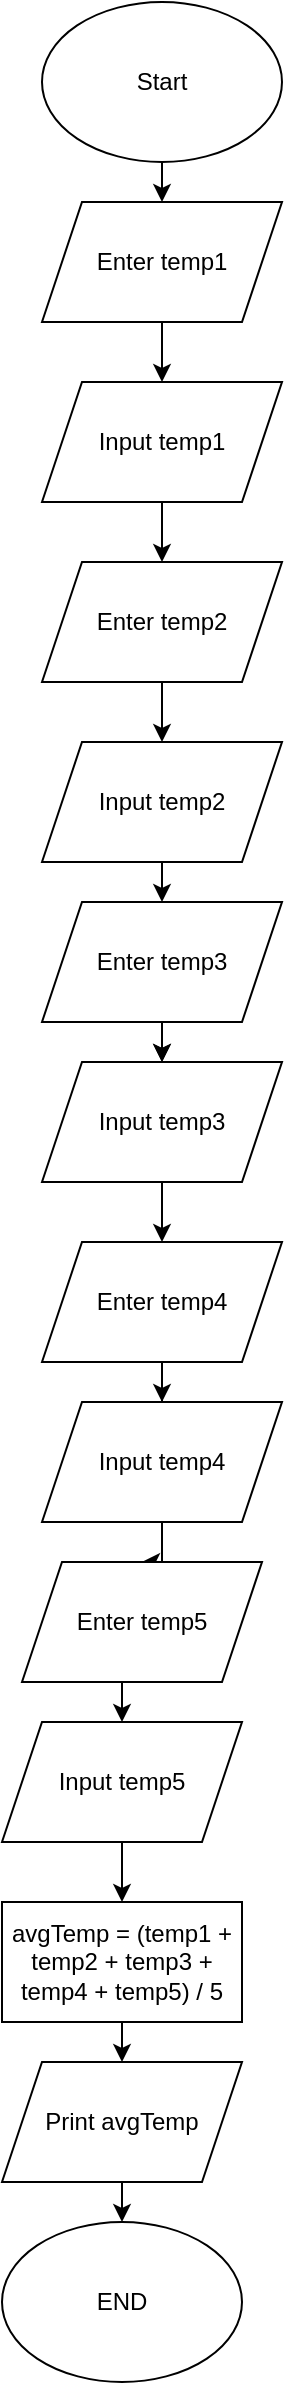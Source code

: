 <mxfile version="24.7.17">
  <diagram name="Page-1" id="AnE8G8eUU-XdKenfzzXU">
    <mxGraphModel dx="1050" dy="621" grid="1" gridSize="10" guides="1" tooltips="1" connect="1" arrows="1" fold="1" page="1" pageScale="1" pageWidth="850" pageHeight="1100" math="0" shadow="0">
      <root>
        <mxCell id="0" />
        <mxCell id="1" parent="0" />
        <mxCell id="1ZUeBbmwGA0a7XSacBO6-16" style="edgeStyle=orthogonalEdgeStyle;rounded=0;orthogonalLoop=1;jettySize=auto;html=1;exitX=0.5;exitY=1;exitDx=0;exitDy=0;entryX=0.5;entryY=0;entryDx=0;entryDy=0;" edge="1" parent="1" source="1ZUeBbmwGA0a7XSacBO6-1" target="1ZUeBbmwGA0a7XSacBO6-2">
          <mxGeometry relative="1" as="geometry" />
        </mxCell>
        <mxCell id="1ZUeBbmwGA0a7XSacBO6-1" value="Start" style="ellipse;whiteSpace=wrap;html=1;" vertex="1" parent="1">
          <mxGeometry x="340" y="10" width="120" height="80" as="geometry" />
        </mxCell>
        <mxCell id="1ZUeBbmwGA0a7XSacBO6-17" style="edgeStyle=orthogonalEdgeStyle;rounded=0;orthogonalLoop=1;jettySize=auto;html=1;exitX=0.5;exitY=1;exitDx=0;exitDy=0;entryX=0.5;entryY=0;entryDx=0;entryDy=0;" edge="1" parent="1" source="1ZUeBbmwGA0a7XSacBO6-2" target="1ZUeBbmwGA0a7XSacBO6-3">
          <mxGeometry relative="1" as="geometry" />
        </mxCell>
        <mxCell id="1ZUeBbmwGA0a7XSacBO6-2" value="Enter temp1" style="shape=parallelogram;perimeter=parallelogramPerimeter;whiteSpace=wrap;html=1;fixedSize=1;" vertex="1" parent="1">
          <mxGeometry x="340" y="110" width="120" height="60" as="geometry" />
        </mxCell>
        <mxCell id="1ZUeBbmwGA0a7XSacBO6-18" style="edgeStyle=orthogonalEdgeStyle;rounded=0;orthogonalLoop=1;jettySize=auto;html=1;exitX=0.5;exitY=1;exitDx=0;exitDy=0;entryX=0.5;entryY=0;entryDx=0;entryDy=0;" edge="1" parent="1" source="1ZUeBbmwGA0a7XSacBO6-3" target="1ZUeBbmwGA0a7XSacBO6-4">
          <mxGeometry relative="1" as="geometry" />
        </mxCell>
        <mxCell id="1ZUeBbmwGA0a7XSacBO6-3" value="Input temp1" style="shape=parallelogram;perimeter=parallelogramPerimeter;whiteSpace=wrap;html=1;fixedSize=1;" vertex="1" parent="1">
          <mxGeometry x="340" y="200" width="120" height="60" as="geometry" />
        </mxCell>
        <mxCell id="1ZUeBbmwGA0a7XSacBO6-19" style="edgeStyle=orthogonalEdgeStyle;rounded=0;orthogonalLoop=1;jettySize=auto;html=1;exitX=0.5;exitY=1;exitDx=0;exitDy=0;entryX=0.5;entryY=0;entryDx=0;entryDy=0;" edge="1" parent="1" source="1ZUeBbmwGA0a7XSacBO6-4" target="1ZUeBbmwGA0a7XSacBO6-6">
          <mxGeometry relative="1" as="geometry" />
        </mxCell>
        <mxCell id="1ZUeBbmwGA0a7XSacBO6-4" value="Enter temp2" style="shape=parallelogram;perimeter=parallelogramPerimeter;whiteSpace=wrap;html=1;fixedSize=1;" vertex="1" parent="1">
          <mxGeometry x="340" y="290" width="120" height="60" as="geometry" />
        </mxCell>
        <mxCell id="1ZUeBbmwGA0a7XSacBO6-20" style="edgeStyle=orthogonalEdgeStyle;rounded=0;orthogonalLoop=1;jettySize=auto;html=1;exitX=0.5;exitY=1;exitDx=0;exitDy=0;entryX=0.5;entryY=0;entryDx=0;entryDy=0;" edge="1" parent="1" source="1ZUeBbmwGA0a7XSacBO6-6" target="1ZUeBbmwGA0a7XSacBO6-7">
          <mxGeometry relative="1" as="geometry" />
        </mxCell>
        <mxCell id="1ZUeBbmwGA0a7XSacBO6-6" value="Input temp2" style="shape=parallelogram;perimeter=parallelogramPerimeter;whiteSpace=wrap;html=1;fixedSize=1;" vertex="1" parent="1">
          <mxGeometry x="340" y="380" width="120" height="60" as="geometry" />
        </mxCell>
        <mxCell id="1ZUeBbmwGA0a7XSacBO6-21" style="edgeStyle=orthogonalEdgeStyle;rounded=0;orthogonalLoop=1;jettySize=auto;html=1;exitX=0.5;exitY=1;exitDx=0;exitDy=0;entryX=0.5;entryY=0;entryDx=0;entryDy=0;" edge="1" parent="1" source="1ZUeBbmwGA0a7XSacBO6-7" target="1ZUeBbmwGA0a7XSacBO6-8">
          <mxGeometry relative="1" as="geometry" />
        </mxCell>
        <mxCell id="1ZUeBbmwGA0a7XSacBO6-22" style="edgeStyle=orthogonalEdgeStyle;rounded=0;orthogonalLoop=1;jettySize=auto;html=1;exitX=0.5;exitY=1;exitDx=0;exitDy=0;entryX=0.5;entryY=0;entryDx=0;entryDy=0;" edge="1" parent="1" source="1ZUeBbmwGA0a7XSacBO6-7" target="1ZUeBbmwGA0a7XSacBO6-8">
          <mxGeometry relative="1" as="geometry" />
        </mxCell>
        <mxCell id="1ZUeBbmwGA0a7XSacBO6-7" value="Enter temp3" style="shape=parallelogram;perimeter=parallelogramPerimeter;whiteSpace=wrap;html=1;fixedSize=1;" vertex="1" parent="1">
          <mxGeometry x="340" y="460" width="120" height="60" as="geometry" />
        </mxCell>
        <mxCell id="1ZUeBbmwGA0a7XSacBO6-23" style="edgeStyle=orthogonalEdgeStyle;rounded=0;orthogonalLoop=1;jettySize=auto;html=1;exitX=0.5;exitY=1;exitDx=0;exitDy=0;entryX=0.5;entryY=0;entryDx=0;entryDy=0;" edge="1" parent="1" source="1ZUeBbmwGA0a7XSacBO6-8" target="1ZUeBbmwGA0a7XSacBO6-9">
          <mxGeometry relative="1" as="geometry" />
        </mxCell>
        <mxCell id="1ZUeBbmwGA0a7XSacBO6-8" value="Input temp3&lt;span style=&quot;color: rgba(0, 0, 0, 0); font-family: monospace; font-size: 0px; text-align: start; text-wrap: nowrap;&quot;&gt;%3CmxGraphModel%3E%3Croot%3E%3CmxCell%20id%3D%220%22%2F%3E%3CmxCell%20id%3D%221%22%20parent%3D%220%22%2F%3E%3CmxCell%20id%3D%222%22%20value%3D%22Enter%20temp2%22%20style%3D%22shape%3Dparallelogram%3Bperimeter%3DparallelogramPerimeter%3BwhiteSpace%3Dwrap%3Bhtml%3D1%3BfixedSize%3D1%3B%22%20vertex%3D%221%22%20parent%3D%221%22%3E%3CmxGeometry%20x%3D%22360%22%20y%3D%22300%22%20width%3D%22120%22%20height%3D%2260%22%20as%3D%22geometry%22%2F%3E%3C%2FmxCell%3E%3C%2Froot%3E%3C%2FmxGraphModel%3E&lt;/span&gt;" style="shape=parallelogram;perimeter=parallelogramPerimeter;whiteSpace=wrap;html=1;fixedSize=1;" vertex="1" parent="1">
          <mxGeometry x="340" y="540" width="120" height="60" as="geometry" />
        </mxCell>
        <mxCell id="1ZUeBbmwGA0a7XSacBO6-24" style="edgeStyle=orthogonalEdgeStyle;rounded=0;orthogonalLoop=1;jettySize=auto;html=1;exitX=0.5;exitY=1;exitDx=0;exitDy=0;" edge="1" parent="1" source="1ZUeBbmwGA0a7XSacBO6-9" target="1ZUeBbmwGA0a7XSacBO6-10">
          <mxGeometry relative="1" as="geometry" />
        </mxCell>
        <mxCell id="1ZUeBbmwGA0a7XSacBO6-9" value="Enter temp4&lt;span style=&quot;color: rgba(0, 0, 0, 0); font-family: monospace; font-size: 0px; text-align: start; text-wrap: nowrap;&quot;&gt;%3CmxGraphModel%3E%3Croot%3E%3CmxCell%20id%3D%220%22%2F%3E%3CmxCell%20id%3D%221%22%20parent%3D%220%22%2F%3E%3CmxCell%20id%3D%222%22%20value%3D%22Enter%20temp2%22%20style%3D%22shape%3Dparallelogram%3Bperimeter%3DparallelogramPerimeter%3BwhiteSpace%3Dwrap%3Bhtml%3D1%3BfixedSize%3D1%3B%22%20vertex%3D%221%22%20parent%3D%221%22%3E%3CmxGeometry%20x%3D%22360%22%20y%3D%22300%22%20width%3D%22120%22%20height%3D%2260%22%20as%3D%22geometry%22%2F%3E%3C%2FmxCell%3E%3C%2Froot%3E%3C%2FmxGraphModel%3E&lt;/span&gt;" style="shape=parallelogram;perimeter=parallelogramPerimeter;whiteSpace=wrap;html=1;fixedSize=1;" vertex="1" parent="1">
          <mxGeometry x="340" y="630" width="120" height="60" as="geometry" />
        </mxCell>
        <mxCell id="1ZUeBbmwGA0a7XSacBO6-25" style="edgeStyle=orthogonalEdgeStyle;rounded=0;orthogonalLoop=1;jettySize=auto;html=1;exitX=0.5;exitY=1;exitDx=0;exitDy=0;" edge="1" parent="1" source="1ZUeBbmwGA0a7XSacBO6-10" target="1ZUeBbmwGA0a7XSacBO6-11">
          <mxGeometry relative="1" as="geometry" />
        </mxCell>
        <mxCell id="1ZUeBbmwGA0a7XSacBO6-10" value="Input temp4" style="shape=parallelogram;perimeter=parallelogramPerimeter;whiteSpace=wrap;html=1;fixedSize=1;" vertex="1" parent="1">
          <mxGeometry x="340" y="710" width="120" height="60" as="geometry" />
        </mxCell>
        <mxCell id="1ZUeBbmwGA0a7XSacBO6-26" style="edgeStyle=orthogonalEdgeStyle;rounded=0;orthogonalLoop=1;jettySize=auto;html=1;exitX=0.5;exitY=1;exitDx=0;exitDy=0;entryX=0.5;entryY=0;entryDx=0;entryDy=0;" edge="1" parent="1" source="1ZUeBbmwGA0a7XSacBO6-11" target="1ZUeBbmwGA0a7XSacBO6-12">
          <mxGeometry relative="1" as="geometry" />
        </mxCell>
        <mxCell id="1ZUeBbmwGA0a7XSacBO6-11" value="Enter temp5" style="shape=parallelogram;perimeter=parallelogramPerimeter;whiteSpace=wrap;html=1;fixedSize=1;" vertex="1" parent="1">
          <mxGeometry x="330" y="790" width="120" height="60" as="geometry" />
        </mxCell>
        <mxCell id="1ZUeBbmwGA0a7XSacBO6-27" style="edgeStyle=orthogonalEdgeStyle;rounded=0;orthogonalLoop=1;jettySize=auto;html=1;exitX=0.5;exitY=1;exitDx=0;exitDy=0;entryX=0.5;entryY=0;entryDx=0;entryDy=0;" edge="1" parent="1" source="1ZUeBbmwGA0a7XSacBO6-12" target="1ZUeBbmwGA0a7XSacBO6-13">
          <mxGeometry relative="1" as="geometry" />
        </mxCell>
        <mxCell id="1ZUeBbmwGA0a7XSacBO6-12" value="Input temp5" style="shape=parallelogram;perimeter=parallelogramPerimeter;whiteSpace=wrap;html=1;fixedSize=1;" vertex="1" parent="1">
          <mxGeometry x="320" y="870" width="120" height="60" as="geometry" />
        </mxCell>
        <mxCell id="1ZUeBbmwGA0a7XSacBO6-28" style="edgeStyle=orthogonalEdgeStyle;rounded=0;orthogonalLoop=1;jettySize=auto;html=1;exitX=0.5;exitY=1;exitDx=0;exitDy=0;entryX=0.5;entryY=0;entryDx=0;entryDy=0;" edge="1" parent="1" source="1ZUeBbmwGA0a7XSacBO6-13" target="1ZUeBbmwGA0a7XSacBO6-14">
          <mxGeometry relative="1" as="geometry" />
        </mxCell>
        <mxCell id="1ZUeBbmwGA0a7XSacBO6-13" value="avgTemp = (temp1 + temp2 + temp3 + temp4 + temp5) / 5" style="rounded=0;whiteSpace=wrap;html=1;" vertex="1" parent="1">
          <mxGeometry x="320" y="960" width="120" height="60" as="geometry" />
        </mxCell>
        <mxCell id="1ZUeBbmwGA0a7XSacBO6-29" style="edgeStyle=orthogonalEdgeStyle;rounded=0;orthogonalLoop=1;jettySize=auto;html=1;exitX=0.5;exitY=1;exitDx=0;exitDy=0;entryX=0.5;entryY=0;entryDx=0;entryDy=0;" edge="1" parent="1" source="1ZUeBbmwGA0a7XSacBO6-14" target="1ZUeBbmwGA0a7XSacBO6-15">
          <mxGeometry relative="1" as="geometry" />
        </mxCell>
        <mxCell id="1ZUeBbmwGA0a7XSacBO6-14" value="Print avgTemp" style="shape=parallelogram;perimeter=parallelogramPerimeter;whiteSpace=wrap;html=1;fixedSize=1;" vertex="1" parent="1">
          <mxGeometry x="320" y="1040" width="120" height="60" as="geometry" />
        </mxCell>
        <mxCell id="1ZUeBbmwGA0a7XSacBO6-15" value="END" style="ellipse;whiteSpace=wrap;html=1;" vertex="1" parent="1">
          <mxGeometry x="320" y="1120" width="120" height="80" as="geometry" />
        </mxCell>
      </root>
    </mxGraphModel>
  </diagram>
</mxfile>
